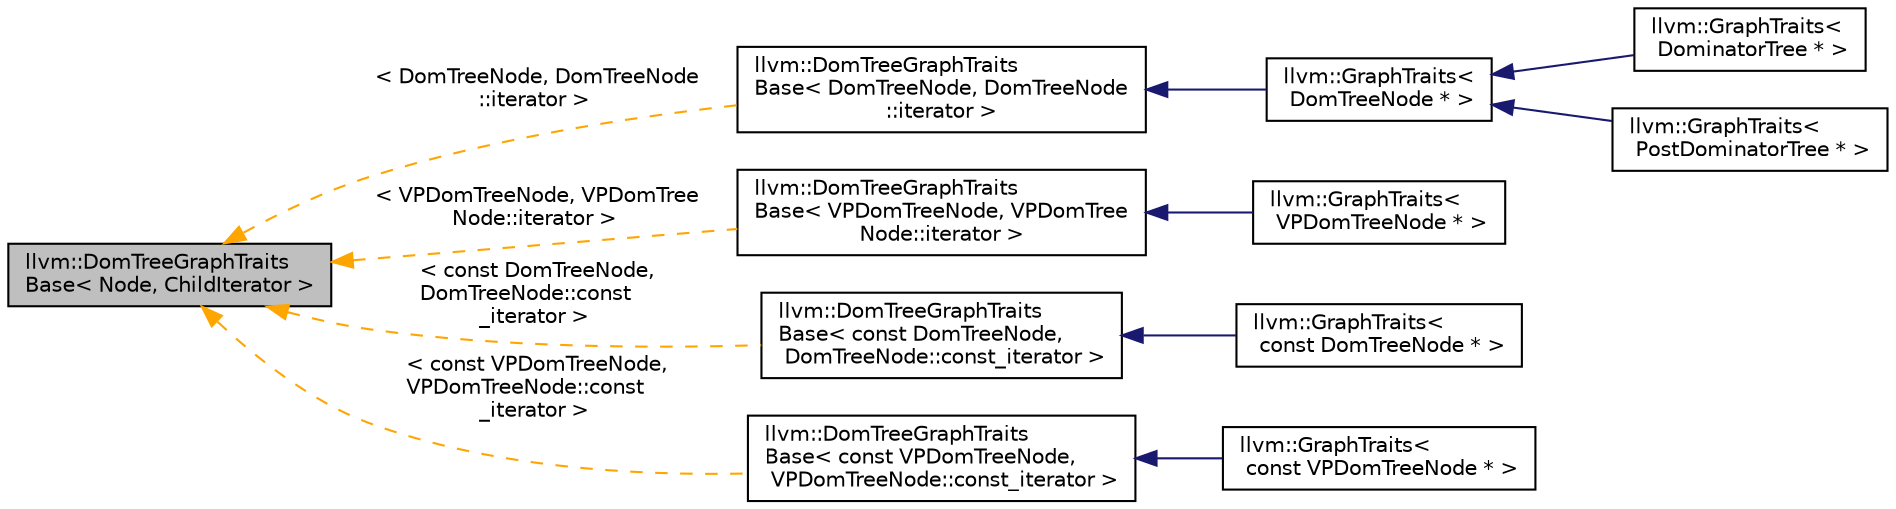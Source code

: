 digraph "llvm::DomTreeGraphTraitsBase&lt; Node, ChildIterator &gt;"
{
 // LATEX_PDF_SIZE
  bgcolor="transparent";
  edge [fontname="Helvetica",fontsize="10",labelfontname="Helvetica",labelfontsize="10"];
  node [fontname="Helvetica",fontsize="10",shape="box"];
  rankdir="LR";
  Node1 [label="llvm::DomTreeGraphTraits\lBase\< Node, ChildIterator \>",height=0.2,width=0.4,color="black", fillcolor="grey75", style="filled", fontcolor="black",tooltip=" "];
  Node1 -> Node2 [dir="back",color="orange",fontsize="10",style="dashed",label=" \< DomTreeNode, DomTreeNode\l::iterator \>" ,fontname="Helvetica"];
  Node2 [label="llvm::DomTreeGraphTraits\lBase\< DomTreeNode, DomTreeNode\l::iterator \>",height=0.2,width=0.4,color="black",URL="$structllvm_1_1DomTreeGraphTraitsBase.html",tooltip=" "];
  Node2 -> Node3 [dir="back",color="midnightblue",fontsize="10",style="solid",fontname="Helvetica"];
  Node3 [label="llvm::GraphTraits\<\l DomTreeNode * \>",height=0.2,width=0.4,color="black",URL="$structllvm_1_1GraphTraits_3_01DomTreeNode_01_5_01_4.html",tooltip=" "];
  Node3 -> Node4 [dir="back",color="midnightblue",fontsize="10",style="solid",fontname="Helvetica"];
  Node4 [label="llvm::GraphTraits\<\l DominatorTree * \>",height=0.2,width=0.4,color="black",URL="$structllvm_1_1GraphTraits_3_01DominatorTree_01_5_01_4.html",tooltip=" "];
  Node3 -> Node5 [dir="back",color="midnightblue",fontsize="10",style="solid",fontname="Helvetica"];
  Node5 [label="llvm::GraphTraits\<\l PostDominatorTree * \>",height=0.2,width=0.4,color="black",URL="$structllvm_1_1GraphTraits_3_01PostDominatorTree_01_5_01_4.html",tooltip=" "];
  Node1 -> Node6 [dir="back",color="orange",fontsize="10",style="dashed",label=" \< VPDomTreeNode, VPDomTree\lNode::iterator \>" ,fontname="Helvetica"];
  Node6 [label="llvm::DomTreeGraphTraits\lBase\< VPDomTreeNode, VPDomTree\lNode::iterator \>",height=0.2,width=0.4,color="black",URL="$structllvm_1_1DomTreeGraphTraitsBase.html",tooltip=" "];
  Node6 -> Node7 [dir="back",color="midnightblue",fontsize="10",style="solid",fontname="Helvetica"];
  Node7 [label="llvm::GraphTraits\<\l VPDomTreeNode * \>",height=0.2,width=0.4,color="black",URL="$structllvm_1_1GraphTraits_3_01VPDomTreeNode_01_5_01_4.html",tooltip="Template specializations of GraphTraits for VPDomTreeNode."];
  Node1 -> Node8 [dir="back",color="orange",fontsize="10",style="dashed",label=" \< const DomTreeNode,\l DomTreeNode::const\l_iterator \>" ,fontname="Helvetica"];
  Node8 [label="llvm::DomTreeGraphTraits\lBase\< const DomTreeNode,\l DomTreeNode::const_iterator \>",height=0.2,width=0.4,color="black",URL="$structllvm_1_1DomTreeGraphTraitsBase.html",tooltip=" "];
  Node8 -> Node9 [dir="back",color="midnightblue",fontsize="10",style="solid",fontname="Helvetica"];
  Node9 [label="llvm::GraphTraits\<\l const DomTreeNode * \>",height=0.2,width=0.4,color="black",URL="$structllvm_1_1GraphTraits_3_01const_01DomTreeNode_01_5_01_4.html",tooltip=" "];
  Node1 -> Node10 [dir="back",color="orange",fontsize="10",style="dashed",label=" \< const VPDomTreeNode,\l VPDomTreeNode::const\l_iterator \>" ,fontname="Helvetica"];
  Node10 [label="llvm::DomTreeGraphTraits\lBase\< const VPDomTreeNode,\l VPDomTreeNode::const_iterator \>",height=0.2,width=0.4,color="black",URL="$structllvm_1_1DomTreeGraphTraitsBase.html",tooltip=" "];
  Node10 -> Node11 [dir="back",color="midnightblue",fontsize="10",style="solid",fontname="Helvetica"];
  Node11 [label="llvm::GraphTraits\<\l const VPDomTreeNode * \>",height=0.2,width=0.4,color="black",URL="$structllvm_1_1GraphTraits_3_01const_01VPDomTreeNode_01_5_01_4.html",tooltip=" "];
}
